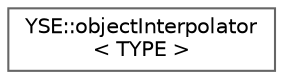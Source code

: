 digraph "Graphical Class Hierarchy"
{
 // LATEX_PDF_SIZE
  bgcolor="transparent";
  edge [fontname=Helvetica,fontsize=10,labelfontname=Helvetica,labelfontsize=10];
  node [fontname=Helvetica,fontsize=10,shape=box,height=0.2,width=0.4];
  rankdir="LR";
  Node0 [id="Node000000",label="YSE::objectInterpolator\l\< TYPE \>",height=0.2,width=0.4,color="grey40", fillcolor="white", style="filled",URL="$class_y_s_e_1_1object_interpolator.html",tooltip=" "];
}
